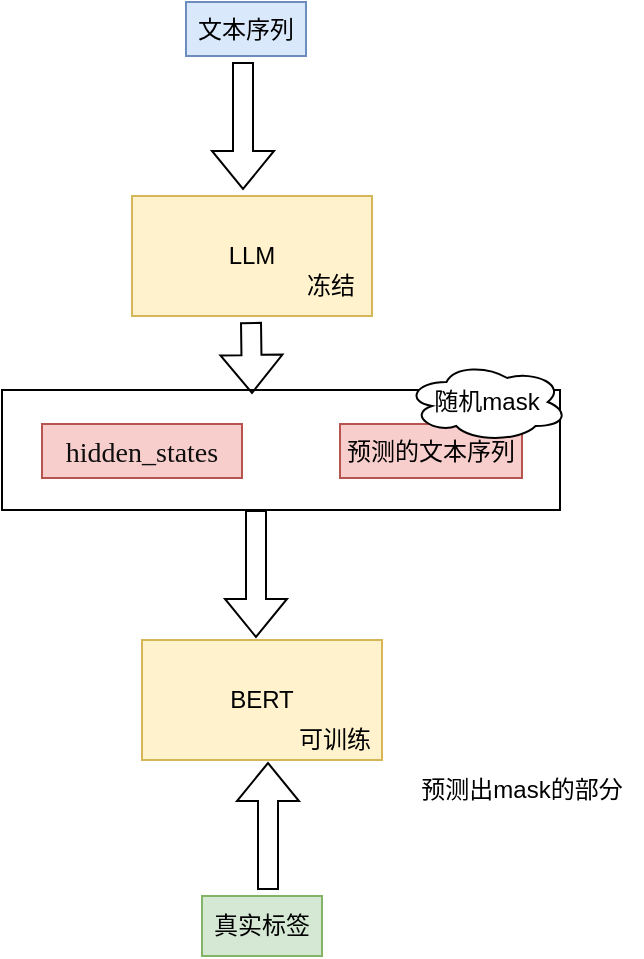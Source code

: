 <mxfile version="24.5.5" type="github">
  <diagram name="第 1 页" id="GPDYI_AA-DoSzQ6Ff1lN">
    <mxGraphModel dx="737" dy="664" grid="0" gridSize="10" guides="1" tooltips="1" connect="1" arrows="1" fold="1" page="1" pageScale="1" pageWidth="827" pageHeight="1169" math="0" shadow="0">
      <root>
        <mxCell id="0" />
        <mxCell id="1" parent="0" />
        <mxCell id="3ehZQ5gAd1MyvWoQ8qpq-8" value="" style="rounded=0;whiteSpace=wrap;html=1;" vertex="1" parent="1">
          <mxGeometry x="245" y="269" width="279" height="60" as="geometry" />
        </mxCell>
        <mxCell id="3ehZQ5gAd1MyvWoQ8qpq-1" value="LLM" style="rounded=0;whiteSpace=wrap;html=1;fillColor=#fff2cc;strokeColor=#d6b656;" vertex="1" parent="1">
          <mxGeometry x="310" y="172" width="120" height="60" as="geometry" />
        </mxCell>
        <mxCell id="3ehZQ5gAd1MyvWoQ8qpq-2" value="文本序列" style="text;html=1;align=center;verticalAlign=middle;whiteSpace=wrap;rounded=0;fillColor=#dae8fc;strokeColor=#6c8ebf;" vertex="1" parent="1">
          <mxGeometry x="337" y="75" width="60" height="27" as="geometry" />
        </mxCell>
        <mxCell id="3ehZQ5gAd1MyvWoQ8qpq-3" value="" style="shape=flexArrow;endArrow=classic;html=1;rounded=0;" edge="1" parent="1">
          <mxGeometry width="50" height="50" relative="1" as="geometry">
            <mxPoint x="365.5" y="105" as="sourcePoint" />
            <mxPoint x="365.5" y="169" as="targetPoint" />
          </mxGeometry>
        </mxCell>
        <mxCell id="3ehZQ5gAd1MyvWoQ8qpq-5" value="预测的文本序列" style="text;html=1;align=center;verticalAlign=middle;whiteSpace=wrap;rounded=0;fillColor=#f8cecc;strokeColor=#b85450;" vertex="1" parent="1">
          <mxGeometry x="414" y="286" width="91" height="27" as="geometry" />
        </mxCell>
        <mxCell id="3ehZQ5gAd1MyvWoQ8qpq-6" value="&lt;p style=&quot;margin: 0px 0px 0px 13px; text-indent: -13px; font-variant-numeric: normal; font-variant-east-asian: normal; font-variant-alternates: normal; font-size-adjust: none; font-kerning: auto; font-optical-sizing: auto; font-feature-settings: normal; font-variation-settings: normal; font-variant-position: normal; font-stretch: normal; font-size: 14px; line-height: normal; font-family: &amp;quot;.AppleSystemUIFontMonospaced&amp;quot;; color: rgb(14, 14, 14); text-align: start;&quot; class=&quot;p1&quot;&gt;hidden_states&lt;/p&gt;" style="text;html=1;align=center;verticalAlign=middle;whiteSpace=wrap;rounded=0;fillColor=#f8cecc;strokeColor=#b85450;" vertex="1" parent="1">
          <mxGeometry x="265" y="286" width="100" height="27" as="geometry" />
        </mxCell>
        <mxCell id="3ehZQ5gAd1MyvWoQ8qpq-7" value="BERT" style="rounded=0;whiteSpace=wrap;html=1;fillColor=#fff2cc;strokeColor=#d6b656;" vertex="1" parent="1">
          <mxGeometry x="315" y="394" width="120" height="60" as="geometry" />
        </mxCell>
        <mxCell id="3ehZQ5gAd1MyvWoQ8qpq-9" value="" style="shape=flexArrow;endArrow=classic;html=1;rounded=0;" edge="1" parent="1">
          <mxGeometry width="50" height="50" relative="1" as="geometry">
            <mxPoint x="372" y="329" as="sourcePoint" />
            <mxPoint x="372" y="393" as="targetPoint" />
          </mxGeometry>
        </mxCell>
        <mxCell id="3ehZQ5gAd1MyvWoQ8qpq-10" value="真实标签" style="text;html=1;align=center;verticalAlign=middle;whiteSpace=wrap;rounded=0;fillColor=#d5e8d4;strokeColor=#82b366;" vertex="1" parent="1">
          <mxGeometry x="345" y="522" width="60" height="30" as="geometry" />
        </mxCell>
        <mxCell id="3ehZQ5gAd1MyvWoQ8qpq-12" value="" style="shape=flexArrow;endArrow=classic;html=1;rounded=0;" edge="1" parent="1">
          <mxGeometry width="50" height="50" relative="1" as="geometry">
            <mxPoint x="378" y="519" as="sourcePoint" />
            <mxPoint x="378" y="455" as="targetPoint" />
          </mxGeometry>
        </mxCell>
        <mxCell id="3ehZQ5gAd1MyvWoQ8qpq-13" value="" style="shape=flexArrow;endArrow=classic;html=1;rounded=0;" edge="1" parent="1">
          <mxGeometry width="50" height="50" relative="1" as="geometry">
            <mxPoint x="369.5" y="235" as="sourcePoint" />
            <mxPoint x="370" y="271" as="targetPoint" />
          </mxGeometry>
        </mxCell>
        <mxCell id="3ehZQ5gAd1MyvWoQ8qpq-14" value="冻结" style="text;html=1;align=center;verticalAlign=middle;resizable=0;points=[];autosize=1;strokeColor=none;fillColor=none;" vertex="1" parent="1">
          <mxGeometry x="388" y="204" width="42" height="26" as="geometry" />
        </mxCell>
        <mxCell id="3ehZQ5gAd1MyvWoQ8qpq-15" value="可训练" style="text;html=1;align=center;verticalAlign=middle;resizable=0;points=[];autosize=1;strokeColor=none;fillColor=none;" vertex="1" parent="1">
          <mxGeometry x="384" y="431" width="54" height="26" as="geometry" />
        </mxCell>
        <mxCell id="3ehZQ5gAd1MyvWoQ8qpq-18" value="随机mask" style="ellipse;shape=cloud;whiteSpace=wrap;html=1;" vertex="1" parent="1">
          <mxGeometry x="447" y="255" width="81" height="40" as="geometry" />
        </mxCell>
        <mxCell id="3ehZQ5gAd1MyvWoQ8qpq-19" value="预测出mask的部分" style="text;html=1;align=center;verticalAlign=middle;whiteSpace=wrap;rounded=0;" vertex="1" parent="1">
          <mxGeometry x="445" y="454" width="120" height="30" as="geometry" />
        </mxCell>
      </root>
    </mxGraphModel>
  </diagram>
</mxfile>
